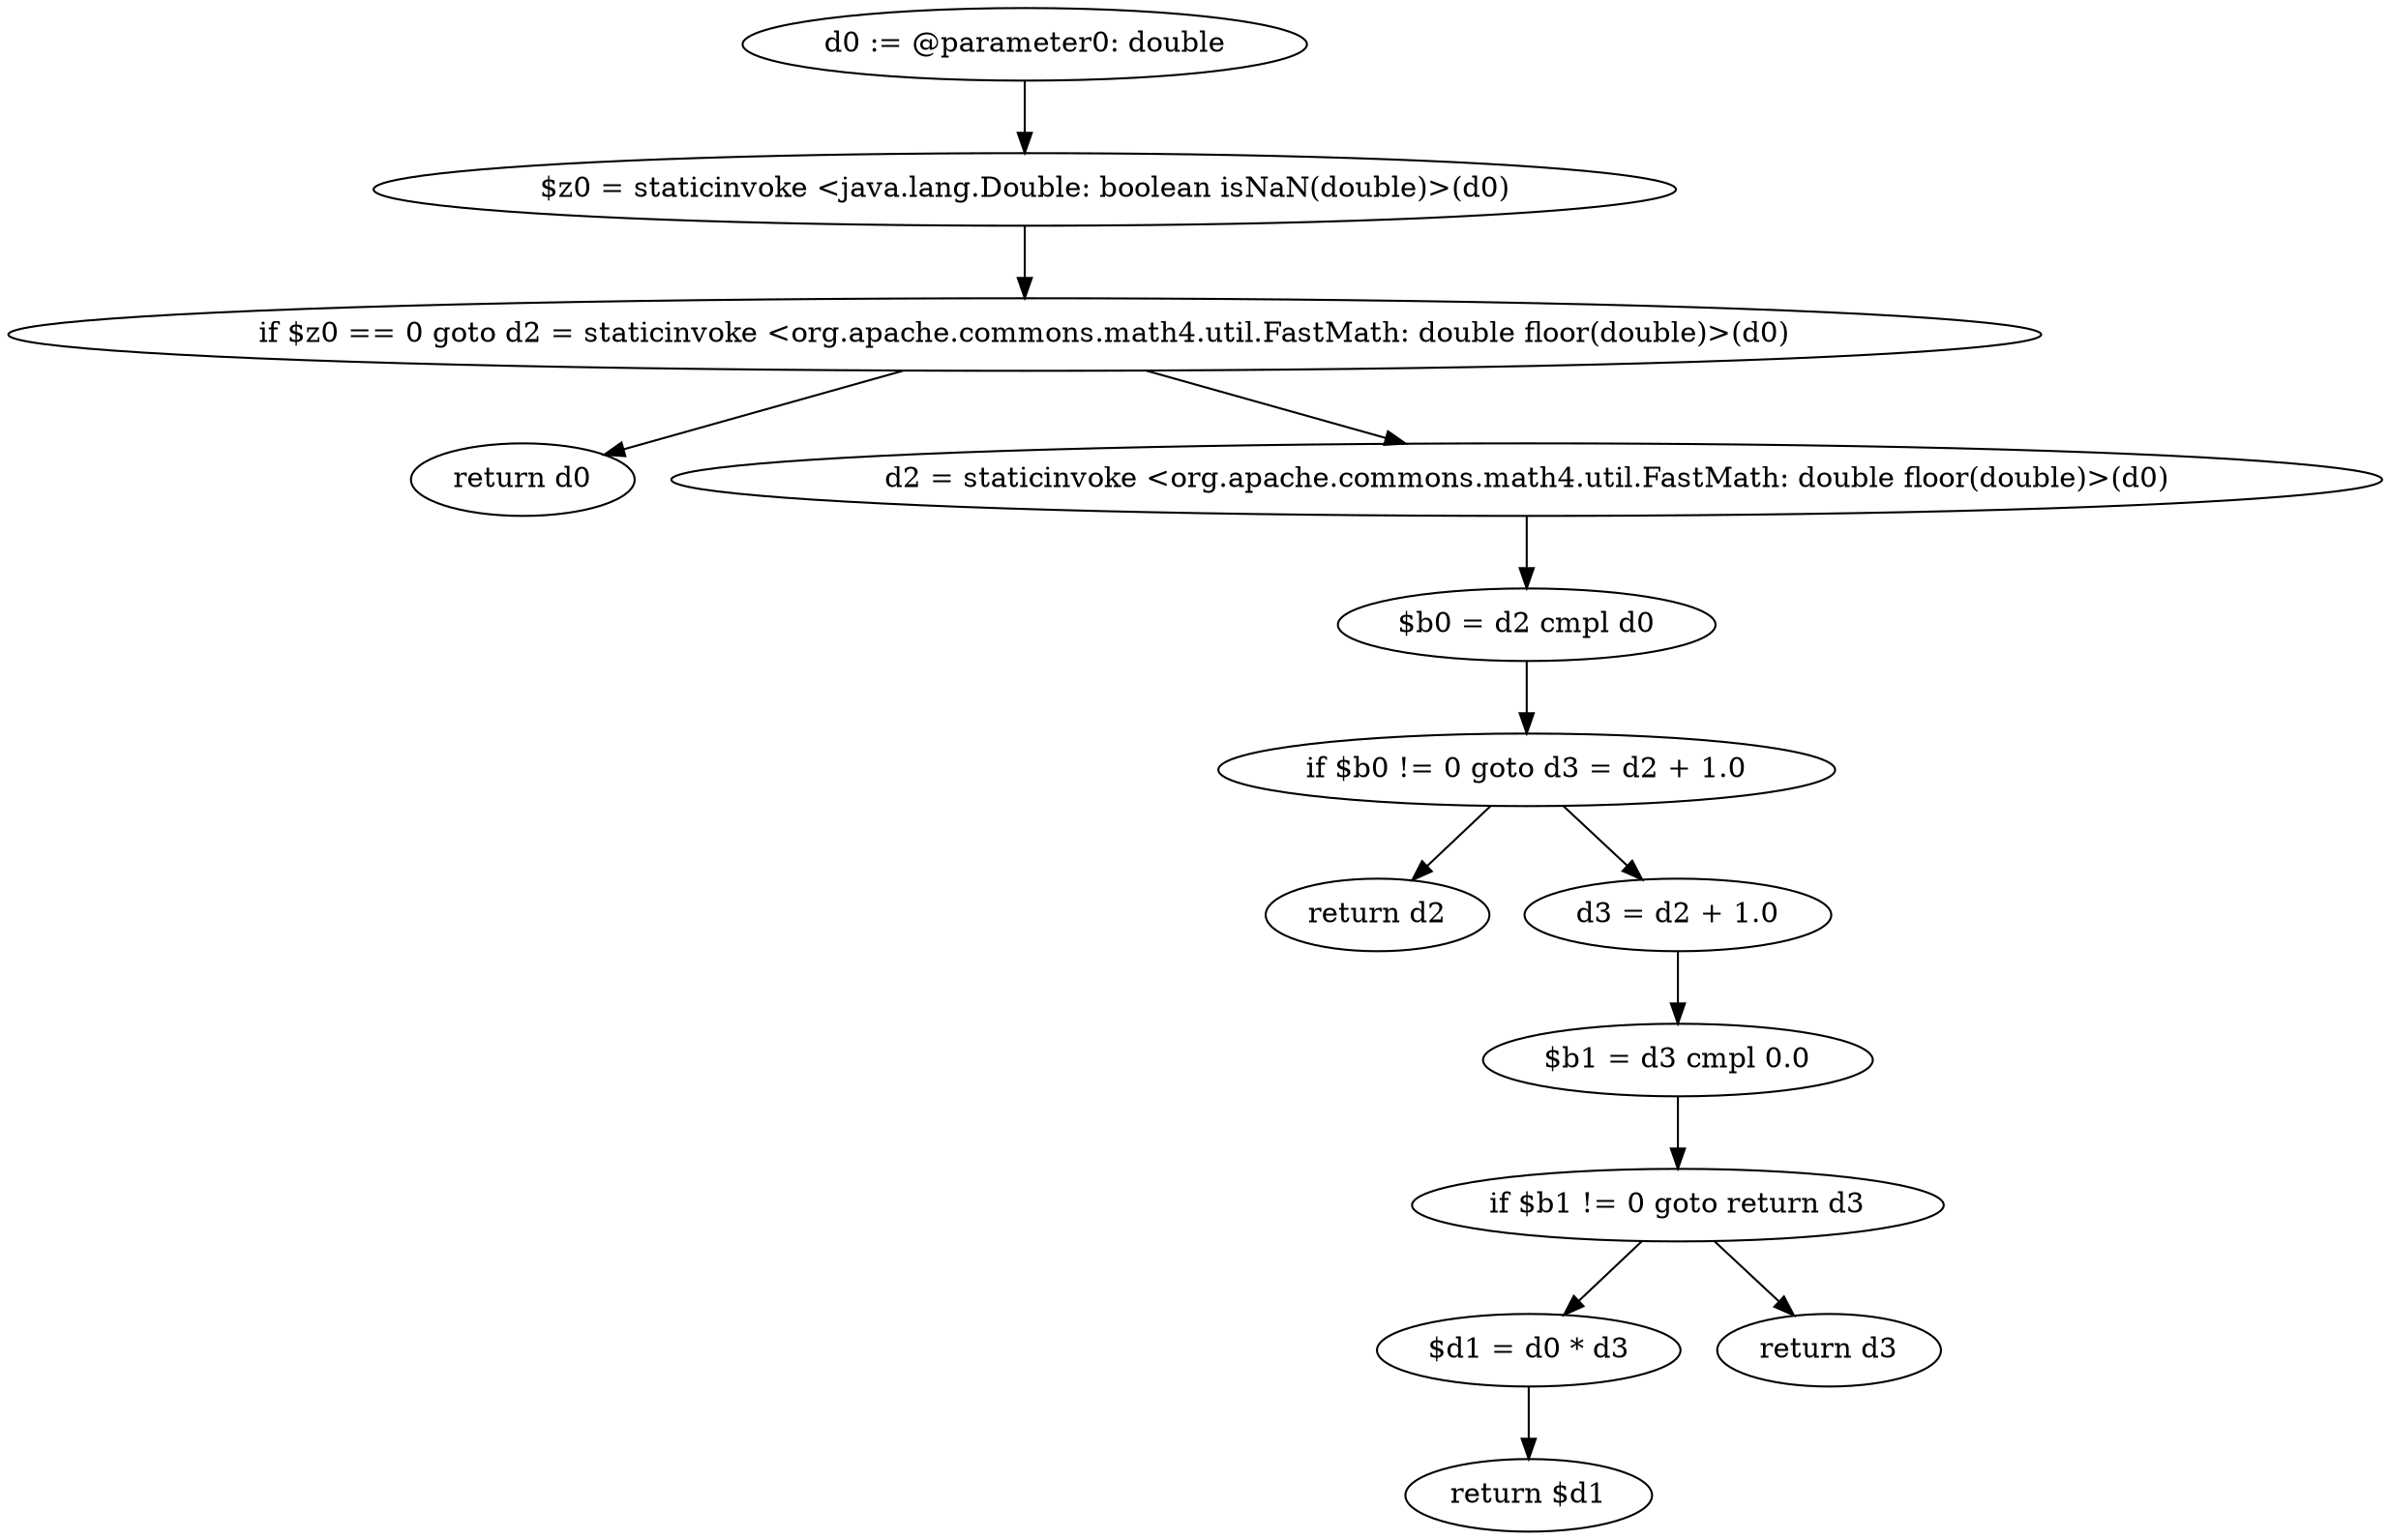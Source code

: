 digraph "unitGraph" {
    "d0 := @parameter0: double"
    "$z0 = staticinvoke <java.lang.Double: boolean isNaN(double)>(d0)"
    "if $z0 == 0 goto d2 = staticinvoke <org.apache.commons.math4.util.FastMath: double floor(double)>(d0)"
    "return d0"
    "d2 = staticinvoke <org.apache.commons.math4.util.FastMath: double floor(double)>(d0)"
    "$b0 = d2 cmpl d0"
    "if $b0 != 0 goto d3 = d2 + 1.0"
    "return d2"
    "d3 = d2 + 1.0"
    "$b1 = d3 cmpl 0.0"
    "if $b1 != 0 goto return d3"
    "$d1 = d0 * d3"
    "return $d1"
    "return d3"
    "d0 := @parameter0: double"->"$z0 = staticinvoke <java.lang.Double: boolean isNaN(double)>(d0)";
    "$z0 = staticinvoke <java.lang.Double: boolean isNaN(double)>(d0)"->"if $z0 == 0 goto d2 = staticinvoke <org.apache.commons.math4.util.FastMath: double floor(double)>(d0)";
    "if $z0 == 0 goto d2 = staticinvoke <org.apache.commons.math4.util.FastMath: double floor(double)>(d0)"->"return d0";
    "if $z0 == 0 goto d2 = staticinvoke <org.apache.commons.math4.util.FastMath: double floor(double)>(d0)"->"d2 = staticinvoke <org.apache.commons.math4.util.FastMath: double floor(double)>(d0)";
    "d2 = staticinvoke <org.apache.commons.math4.util.FastMath: double floor(double)>(d0)"->"$b0 = d2 cmpl d0";
    "$b0 = d2 cmpl d0"->"if $b0 != 0 goto d3 = d2 + 1.0";
    "if $b0 != 0 goto d3 = d2 + 1.0"->"return d2";
    "if $b0 != 0 goto d3 = d2 + 1.0"->"d3 = d2 + 1.0";
    "d3 = d2 + 1.0"->"$b1 = d3 cmpl 0.0";
    "$b1 = d3 cmpl 0.0"->"if $b1 != 0 goto return d3";
    "if $b1 != 0 goto return d3"->"$d1 = d0 * d3";
    "if $b1 != 0 goto return d3"->"return d3";
    "$d1 = d0 * d3"->"return $d1";
}
